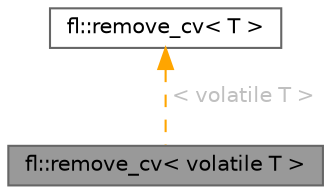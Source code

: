 digraph "fl::remove_cv&lt; volatile T &gt;"
{
 // INTERACTIVE_SVG=YES
 // LATEX_PDF_SIZE
  bgcolor="transparent";
  edge [fontname=Helvetica,fontsize=10,labelfontname=Helvetica,labelfontsize=10];
  node [fontname=Helvetica,fontsize=10,shape=box,height=0.2,width=0.4];
  Node1 [id="Node000001",label="fl::remove_cv\< volatile T \>",height=0.2,width=0.4,color="gray40", fillcolor="grey60", style="filled", fontcolor="black",tooltip=" "];
  Node2 -> Node1 [id="edge1_Node000001_Node000002",dir="back",color="orange",style="dashed",tooltip=" ",label=" \< volatile T \>",fontcolor="grey" ];
  Node2 [id="Node000002",label="fl::remove_cv\< T \>",height=0.2,width=0.4,color="gray40", fillcolor="white", style="filled",URL="$d4/d36/namespacefl.html#d9/dcc/structfl_1_1remove__cv",tooltip=" "];
}
